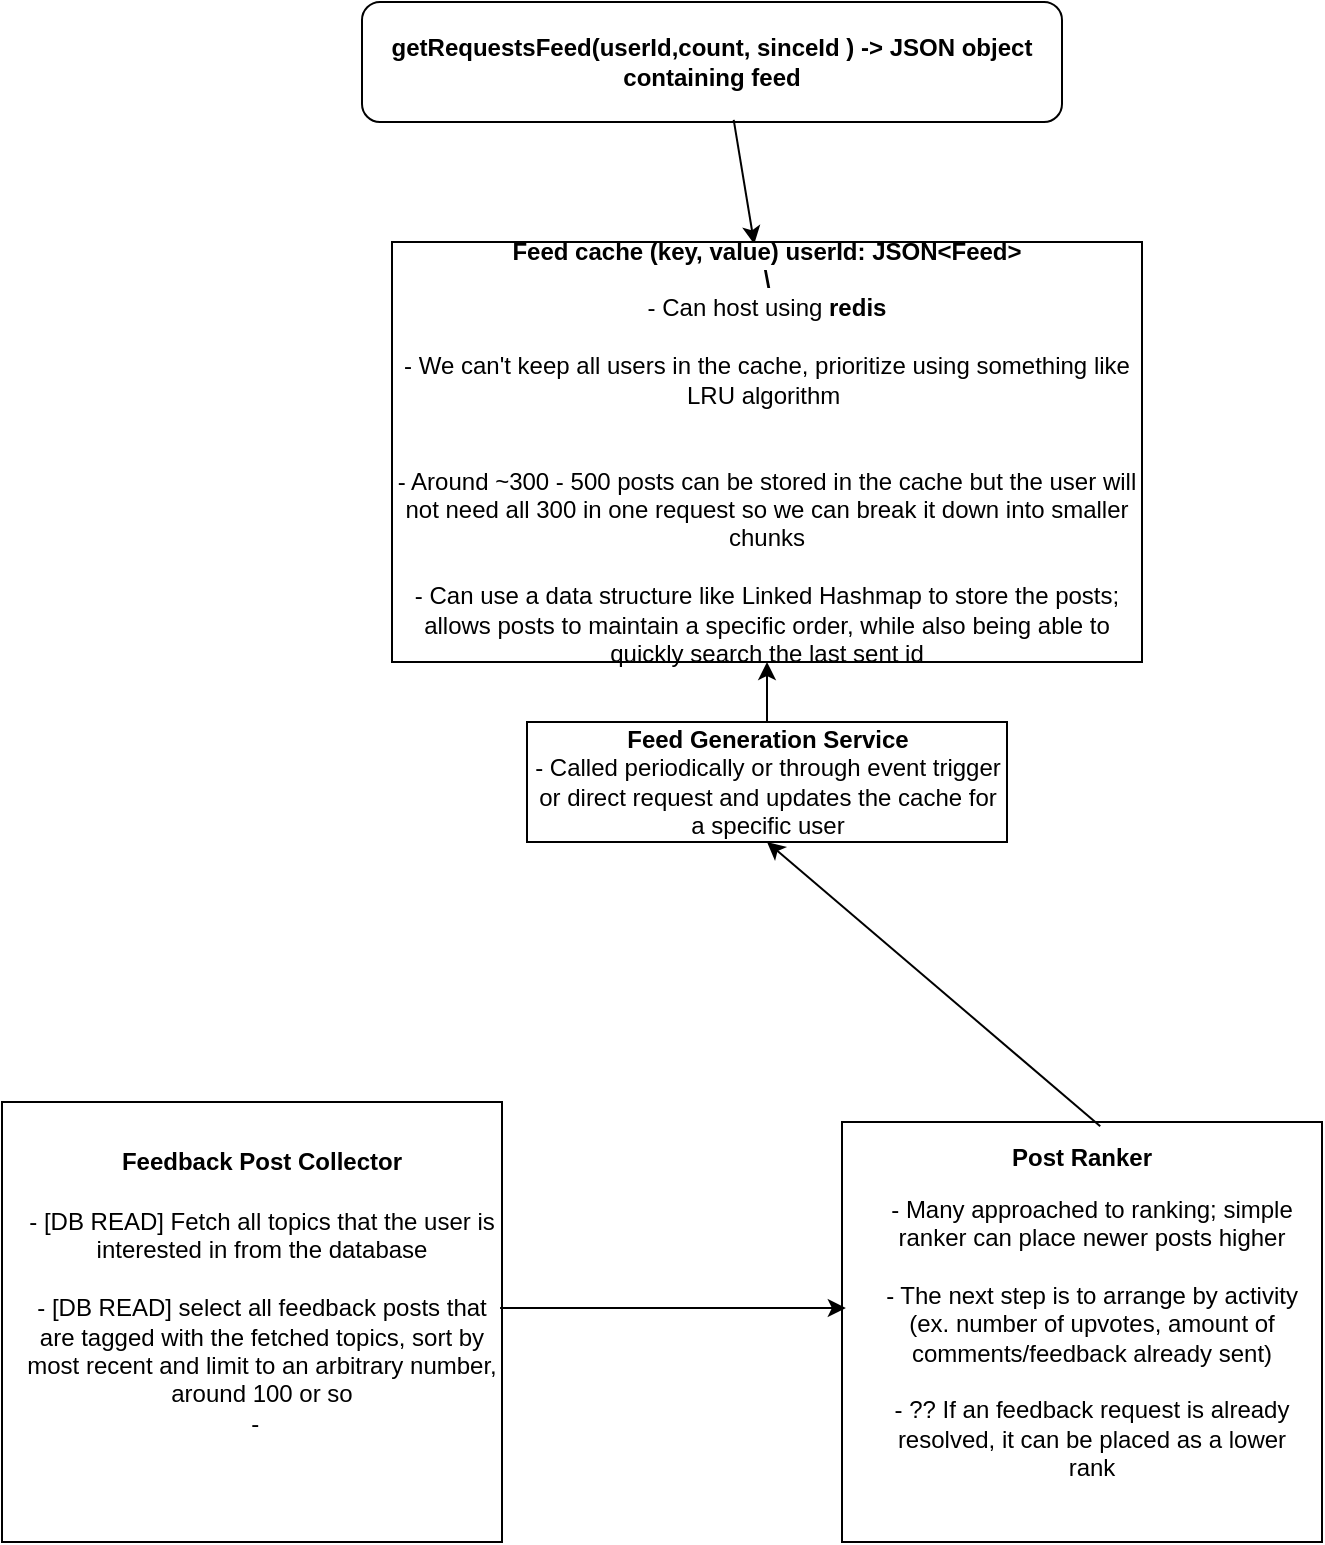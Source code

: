 <mxfile version="13.10.1" type="github">
  <diagram id="N1IDl5KR9YERxw9PhFut" name="Page-1">
    <mxGraphModel dx="981" dy="548" grid="1" gridSize="10" guides="1" tooltips="1" connect="1" arrows="1" fold="1" page="1" pageScale="1" pageWidth="850" pageHeight="1100" math="0" shadow="0">
      <root>
        <mxCell id="0" />
        <mxCell id="1" parent="0" />
        <mxCell id="2BmxNYdpE2mA4GeSp4_O-1" value="&lt;b&gt;getRequestsFeed(userId,count, sinceId ) -&amp;gt; JSON object containing feed&lt;/b&gt;" style="rounded=1;whiteSpace=wrap;html=1;" vertex="1" parent="1">
          <mxGeometry x="250" y="20" width="350" height="60" as="geometry" />
        </mxCell>
        <mxCell id="2BmxNYdpE2mA4GeSp4_O-2" value="" style="endArrow=classic;html=1;exitX=0.531;exitY=0.983;exitDx=0;exitDy=0;exitPerimeter=0;entryX=0.483;entryY=0.005;entryDx=0;entryDy=0;entryPerimeter=0;" edge="1" parent="1" source="2BmxNYdpE2mA4GeSp4_O-1" target="2BmxNYdpE2mA4GeSp4_O-4">
          <mxGeometry width="50" height="50" relative="1" as="geometry">
            <mxPoint x="400" y="420" as="sourcePoint" />
            <mxPoint x="510" y="120" as="targetPoint" />
          </mxGeometry>
        </mxCell>
        <mxCell id="2BmxNYdpE2mA4GeSp4_O-4" value="&lt;b&gt;Feed cache (key, value) userId: JSON&amp;lt;Feed&amp;gt;&lt;/b&gt;&lt;br&gt;&lt;b&gt;\&lt;/b&gt;&lt;br&gt;- Can host using &lt;b&gt;redis&lt;/b&gt;&lt;br&gt;&lt;br&gt;- We can&#39;t keep all users in the cache, prioritize using something like LRU algorithm&amp;nbsp;&lt;br&gt;&lt;br&gt;&lt;br&gt;- Around ~300 - 500 posts can be stored in the cache but the user will not need all 300 in one request so we can break it down into smaller chunks&lt;br&gt;&lt;br&gt;- Can use a data structure like Linked Hashmap to store the posts; allows posts to maintain a specific order, while also being able to quickly search the last sent id" style="rounded=0;whiteSpace=wrap;html=1;" vertex="1" parent="1">
          <mxGeometry x="265" y="140" width="375" height="210" as="geometry" />
        </mxCell>
        <mxCell id="2BmxNYdpE2mA4GeSp4_O-6" value="&lt;b&gt;Feed Generation Service&lt;br&gt;&lt;/b&gt;- Called periodically or through event trigger or direct request and updates the cache for a specific user" style="rounded=0;whiteSpace=wrap;html=1;" vertex="1" parent="1">
          <mxGeometry x="332.5" y="380" width="240" height="60" as="geometry" />
        </mxCell>
        <mxCell id="2BmxNYdpE2mA4GeSp4_O-7" value="" style="endArrow=classic;html=1;entryX=0.5;entryY=1;entryDx=0;entryDy=0;exitX=0.5;exitY=0;exitDx=0;exitDy=0;" edge="1" parent="1" source="2BmxNYdpE2mA4GeSp4_O-6" target="2BmxNYdpE2mA4GeSp4_O-4">
          <mxGeometry width="50" height="50" relative="1" as="geometry">
            <mxPoint x="400" y="400" as="sourcePoint" />
            <mxPoint x="450" y="350" as="targetPoint" />
          </mxGeometry>
        </mxCell>
        <mxCell id="2BmxNYdpE2mA4GeSp4_O-8" value="" style="rounded=0;whiteSpace=wrap;html=1;" vertex="1" parent="1">
          <mxGeometry x="70" y="570" width="250" height="220" as="geometry" />
        </mxCell>
        <mxCell id="2BmxNYdpE2mA4GeSp4_O-9" value="&lt;b&gt;Feedback Post Collector&lt;/b&gt;" style="text;html=1;strokeColor=none;fillColor=none;align=center;verticalAlign=middle;whiteSpace=wrap;rounded=0;" vertex="1" parent="1">
          <mxGeometry x="120" y="590" width="160" height="20" as="geometry" />
        </mxCell>
        <mxCell id="2BmxNYdpE2mA4GeSp4_O-10" value="- [DB READ] Fetch all topics that the user is interested in from the database&lt;br&gt;&lt;br&gt;- [DB READ] select all feedback posts that are tagged with the fetched topics, sort by most recent and limit to an arbitrary number, around 100 or so&lt;br&gt;-&amp;nbsp;&amp;nbsp;" style="text;html=1;strokeColor=none;fillColor=none;align=center;verticalAlign=middle;whiteSpace=wrap;rounded=0;" vertex="1" parent="1">
          <mxGeometry x="80" y="625" width="240" height="110" as="geometry" />
        </mxCell>
        <mxCell id="2BmxNYdpE2mA4GeSp4_O-11" value="" style="rounded=0;whiteSpace=wrap;html=1;" vertex="1" parent="1">
          <mxGeometry x="490" y="580" width="240" height="210" as="geometry" />
        </mxCell>
        <mxCell id="2BmxNYdpE2mA4GeSp4_O-12" value="&lt;b&gt;Post Ranker&lt;/b&gt;" style="text;html=1;strokeColor=none;fillColor=none;align=center;verticalAlign=middle;whiteSpace=wrap;rounded=0;" vertex="1" parent="1">
          <mxGeometry x="535" y="590" width="150" height="15" as="geometry" />
        </mxCell>
        <mxCell id="2BmxNYdpE2mA4GeSp4_O-13" value="" style="endArrow=classic;html=1;exitX=0.996;exitY=0.436;exitDx=0;exitDy=0;exitPerimeter=0;entryX=0.008;entryY=0.443;entryDx=0;entryDy=0;entryPerimeter=0;" edge="1" parent="1" source="2BmxNYdpE2mA4GeSp4_O-10" target="2BmxNYdpE2mA4GeSp4_O-11">
          <mxGeometry width="50" height="50" relative="1" as="geometry">
            <mxPoint x="400" y="530" as="sourcePoint" />
            <mxPoint x="529" y="573" as="targetPoint" />
          </mxGeometry>
        </mxCell>
        <mxCell id="2BmxNYdpE2mA4GeSp4_O-14" value="- Many approached to ranking; simple ranker can place newer posts higher&lt;br&gt;&lt;br&gt;- The next step is to arrange by activity (ex. number of upvotes, amount of comments/feedback already sent)&lt;br&gt;&lt;br&gt;- ?? If an feedback request is already resolved, it can be placed as a lower rank" style="text;html=1;strokeColor=none;fillColor=none;align=center;verticalAlign=middle;whiteSpace=wrap;rounded=0;" vertex="1" parent="1">
          <mxGeometry x="510" y="615" width="210" height="145" as="geometry" />
        </mxCell>
        <mxCell id="2BmxNYdpE2mA4GeSp4_O-15" value="" style="endArrow=classic;html=1;exitX=0.538;exitY=0.01;exitDx=0;exitDy=0;exitPerimeter=0;entryX=0.5;entryY=1;entryDx=0;entryDy=0;" edge="1" parent="1" source="2BmxNYdpE2mA4GeSp4_O-11" target="2BmxNYdpE2mA4GeSp4_O-6">
          <mxGeometry width="50" height="50" relative="1" as="geometry">
            <mxPoint x="400" y="340" as="sourcePoint" />
            <mxPoint x="450" y="290" as="targetPoint" />
          </mxGeometry>
        </mxCell>
      </root>
    </mxGraphModel>
  </diagram>
</mxfile>
